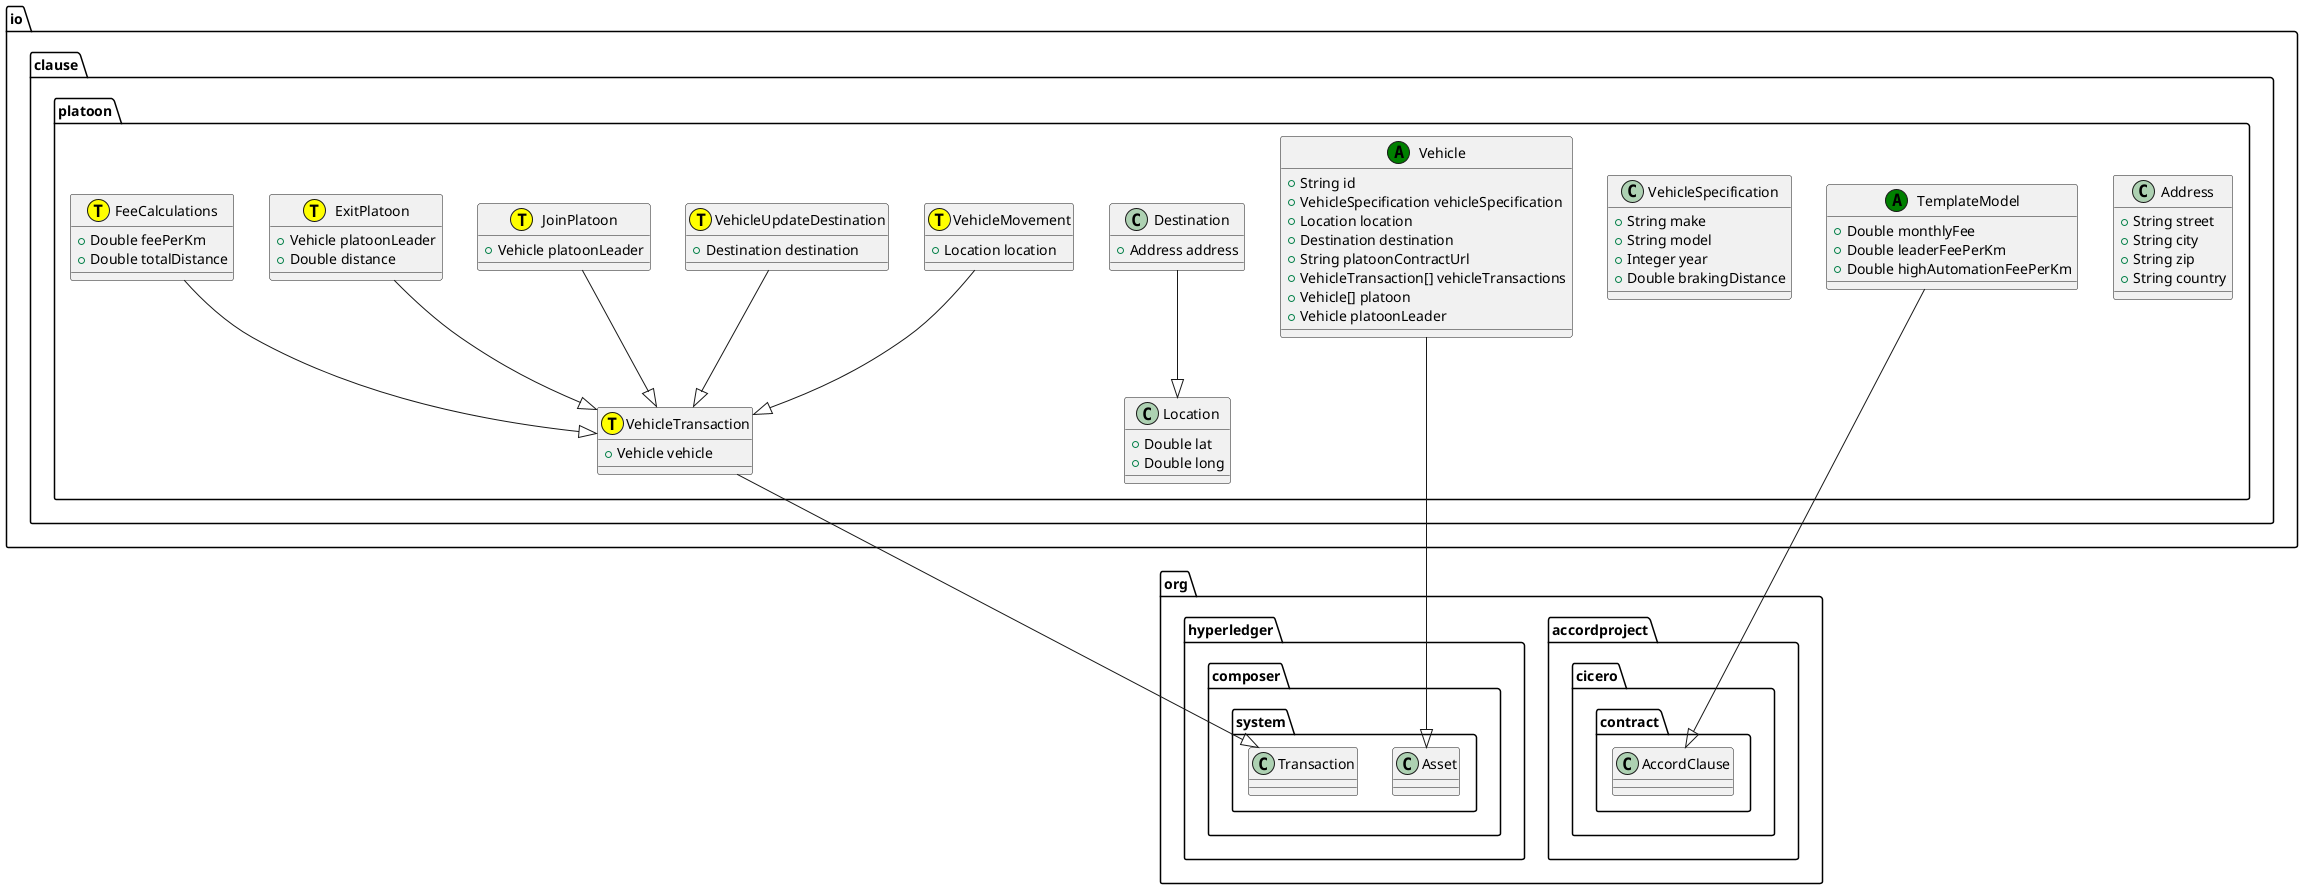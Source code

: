 @startuml
class io.clause.platoon.Address {
   + String street
   + String city
   + String zip
   + String country
}
class io.clause.platoon.Location {
   + Double lat
   + Double long
}
class io.clause.platoon.Destination {
   + Address address
}
io.clause.platoon.Destination --|> io.clause.platoon.Location
class io.clause.platoon.VehicleSpecification {
   + String make
   + String model
   + Integer year
   + Double brakingDistance
}
class io.clause.platoon.Vehicle << (A,green) >> {
   + String id
   + VehicleSpecification vehicleSpecification
   + Location location
   + Destination destination
   + String platoonContractUrl
   + VehicleTransaction[] vehicleTransactions
   + Vehicle[] platoon
   + Vehicle platoonLeader
}
io.clause.platoon.Vehicle --|> org.hyperledger.composer.system.Asset
class io.clause.platoon.VehicleTransaction << (T,yellow) >> {
   + Vehicle vehicle
}
io.clause.platoon.VehicleTransaction --|> org.hyperledger.composer.system.Transaction
class io.clause.platoon.VehicleMovement << (T,yellow) >> {
   + Location location
}
io.clause.platoon.VehicleMovement --|> io.clause.platoon.VehicleTransaction
class io.clause.platoon.VehicleUpdateDestination << (T,yellow) >> {
   + Destination destination
}
io.clause.platoon.VehicleUpdateDestination --|> io.clause.platoon.VehicleTransaction
class io.clause.platoon.JoinPlatoon << (T,yellow) >> {
   + Vehicle platoonLeader
}
io.clause.platoon.JoinPlatoon --|> io.clause.platoon.VehicleTransaction
class io.clause.platoon.ExitPlatoon << (T,yellow) >> {
   + Vehicle platoonLeader
   + Double distance
}
io.clause.platoon.ExitPlatoon --|> io.clause.platoon.VehicleTransaction
class io.clause.platoon.FeeCalculations << (T,yellow) >> {
   + Double feePerKm
   + Double totalDistance
}
io.clause.platoon.FeeCalculations --|> io.clause.platoon.VehicleTransaction
class io.clause.platoon.TemplateModel << (A,green) >> {
   + Double monthlyFee
   + Double leaderFeePerKm
   + Double highAutomationFeePerKm
}
io.clause.platoon.TemplateModel --|> org.accordproject.cicero.contract.AccordClause
@enduml
